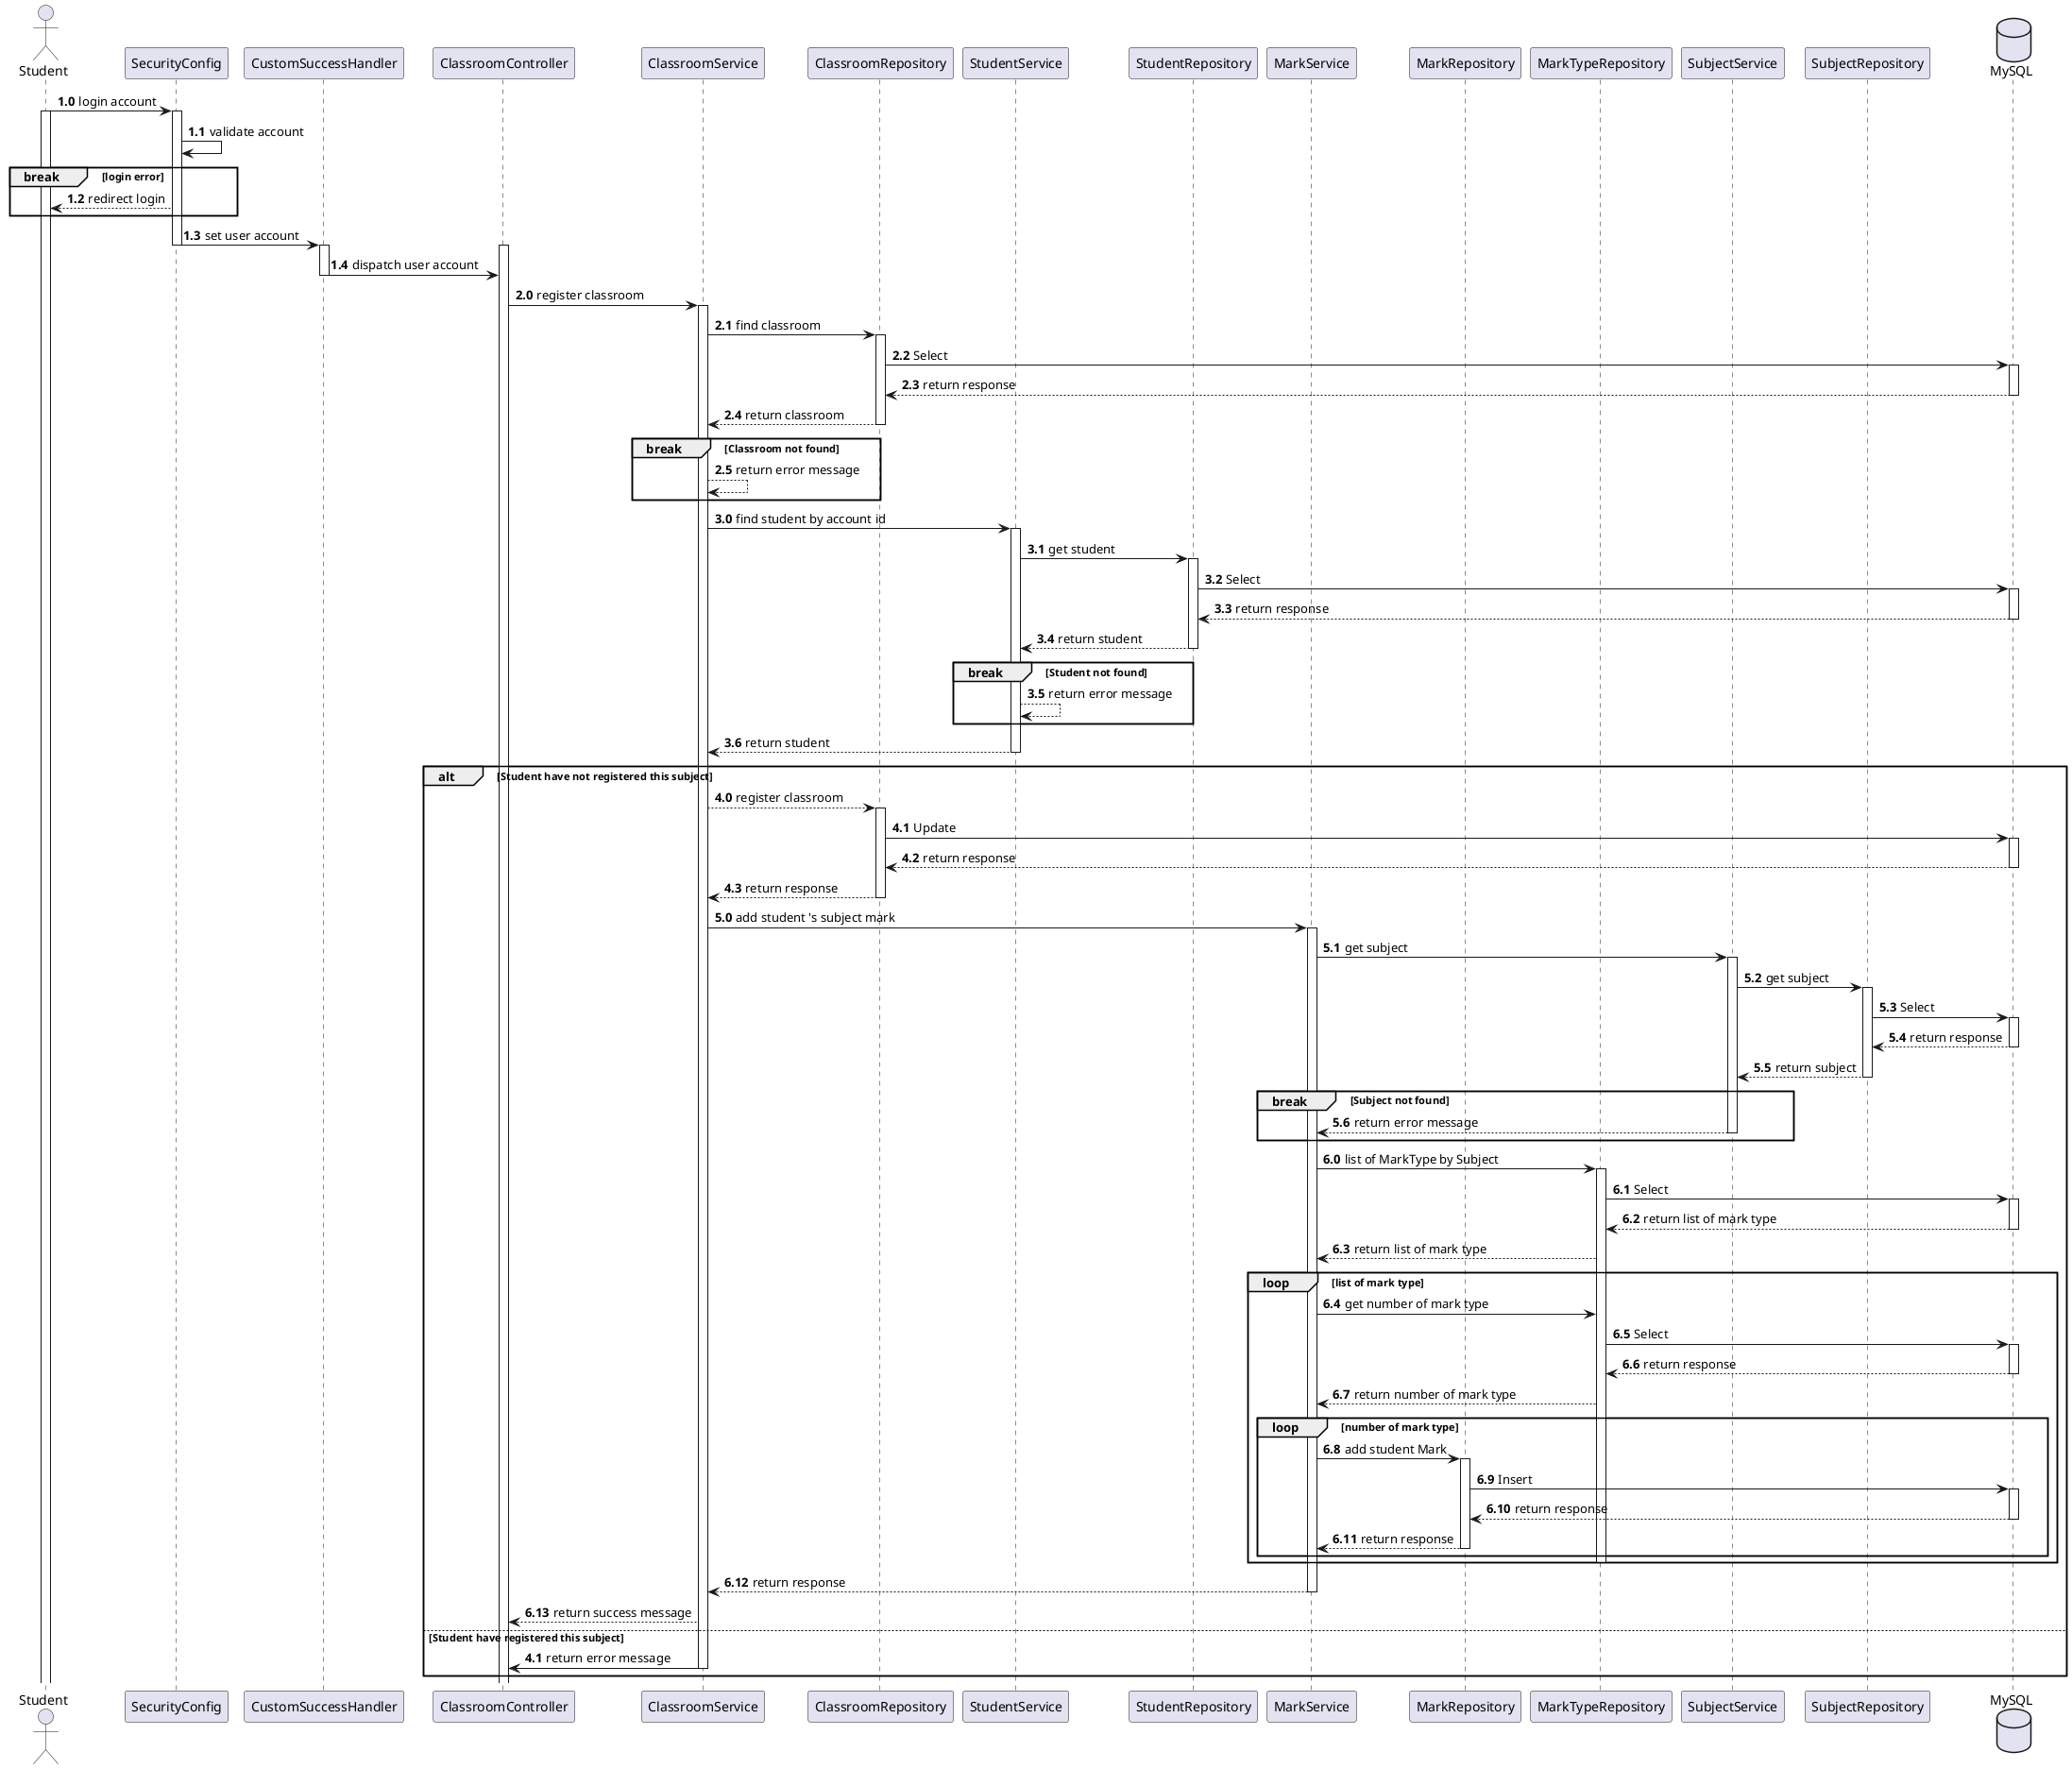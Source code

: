 @startuml
Actor Student
participant SecurityConfig
participant CustomSuccessHandler
participant ClassroomController
participant ClassroomService
participant ClassroomRepository
participant StudentService
participant StudentRepository
participant MarkService
participant MarkRepository
participant MarkTypeRepository
participant SubjectService
participant SubjectRepository
database MySQL
autonumber 1.0
Student -> SecurityConfig: login account

activate Student
activate SecurityConfig
autonumber 1.1
SecurityConfig -> SecurityConfig: validate account
break login error
SecurityConfig --> Student: redirect login
end

SecurityConfig -> CustomSuccessHandler: set user account
deactivate SecurityConfig

activate ClassroomController
activate CustomSuccessHandler

CustomSuccessHandler -> ClassroomController: dispatch user account
deactivate CustomSuccessHandler



autonumber 2.0
ClassroomController -> ClassroomService: register classroom
activate ClassroomService
ClassroomService -> ClassroomRepository: find classroom
activate ClassroomRepository
ClassroomRepository -> MySQL: Select
activate MySQL
MySQL --> ClassroomRepository: return response
deactivate MySQL
ClassroomRepository --> ClassroomService: return classroom
deactivate ClassroomRepository
break Classroom not found
ClassroomService --> ClassroomService: return error message
end

autonumber 3.0

ClassroomService -> StudentService: find student by account id
activate StudentService
StudentService -> StudentRepository: get student
activate StudentRepository
StudentRepository -> MySQL: Select
activate MySQL
MySQL --> StudentRepository: return response
deactivate MySQL
StudentRepository --> StudentService: return student
 deactivate StudentRepository
 break Student not found
 StudentService --> StudentService: return error message
 end
StudentService --> ClassroomService: return student
deactivate StudentService

autonumber 4.0
alt Student have not registered this subject
    ClassroomService --> ClassroomRepository: register classroom
    activate ClassroomRepository
    ClassroomRepository ->MySQL: Update
    activate MySQL
    MySQL --> ClassroomRepository:return response
    deactivate MySQL
    ClassroomRepository --> ClassroomService: return response
    deactivate ClassroomRepository
autonumber 5.0
    ClassroomService -> MarkService: add student 's subject mark
    activate MarkService
    MarkService -> SubjectService: get subject
    activate SubjectService
    SubjectService -> SubjectRepository: get subject
    activate SubjectRepository
    SubjectRepository -> MySQL: Select
    activate MySQL
    MySQL --> SubjectRepository: return response
    deactivate MySQL
    SubjectRepository --> SubjectService: return subject
    deactivate SubjectRepository
    break Subject not found
    SubjectService --> MarkService: return error message
    deactivate SubjectService
    end


autonumber 6.0
    MarkService -> MarkTypeRepository: list of MarkType by Subject
    activate MarkTypeRepository
    MarkTypeRepository -> MySQL: Select
    activate MySQL
    MySQL --> MarkTypeRepository: return list of mark type
    deactivate MySQL
    MarkTypeRepository --> MarkService: return list of mark type
    loop list of mark type
                MarkService -> MarkTypeRepository: get number of mark type
                MarkTypeRepository -> MySQL: Select
                activate MySQL
                MySQL --> MarkTypeRepository: return response
                deactivate MySQL
                MarkTypeRepository --> MarkService: return number of mark type
                loop number of mark type
                MarkService -> MarkRepository: add student Mark
                activate MarkRepository
                MarkRepository -> MySQL: Insert
                activate MySQL
                MySQL --> MarkRepository: return response
                deactivate MySQL
                MarkRepository --> MarkService: return response
                deactivate MarkRepository
                end
                deactivate MarkTypeRepository
            end
    MarkService --> ClassroomService: return response
    deactivate MarkService
    ClassroomService --> ClassroomController: return success message
autonumber 4.1
else Student have registered this subject
    ClassroomService ->ClassroomController: return error message
    deactivate ClassroomService
end


@enduml